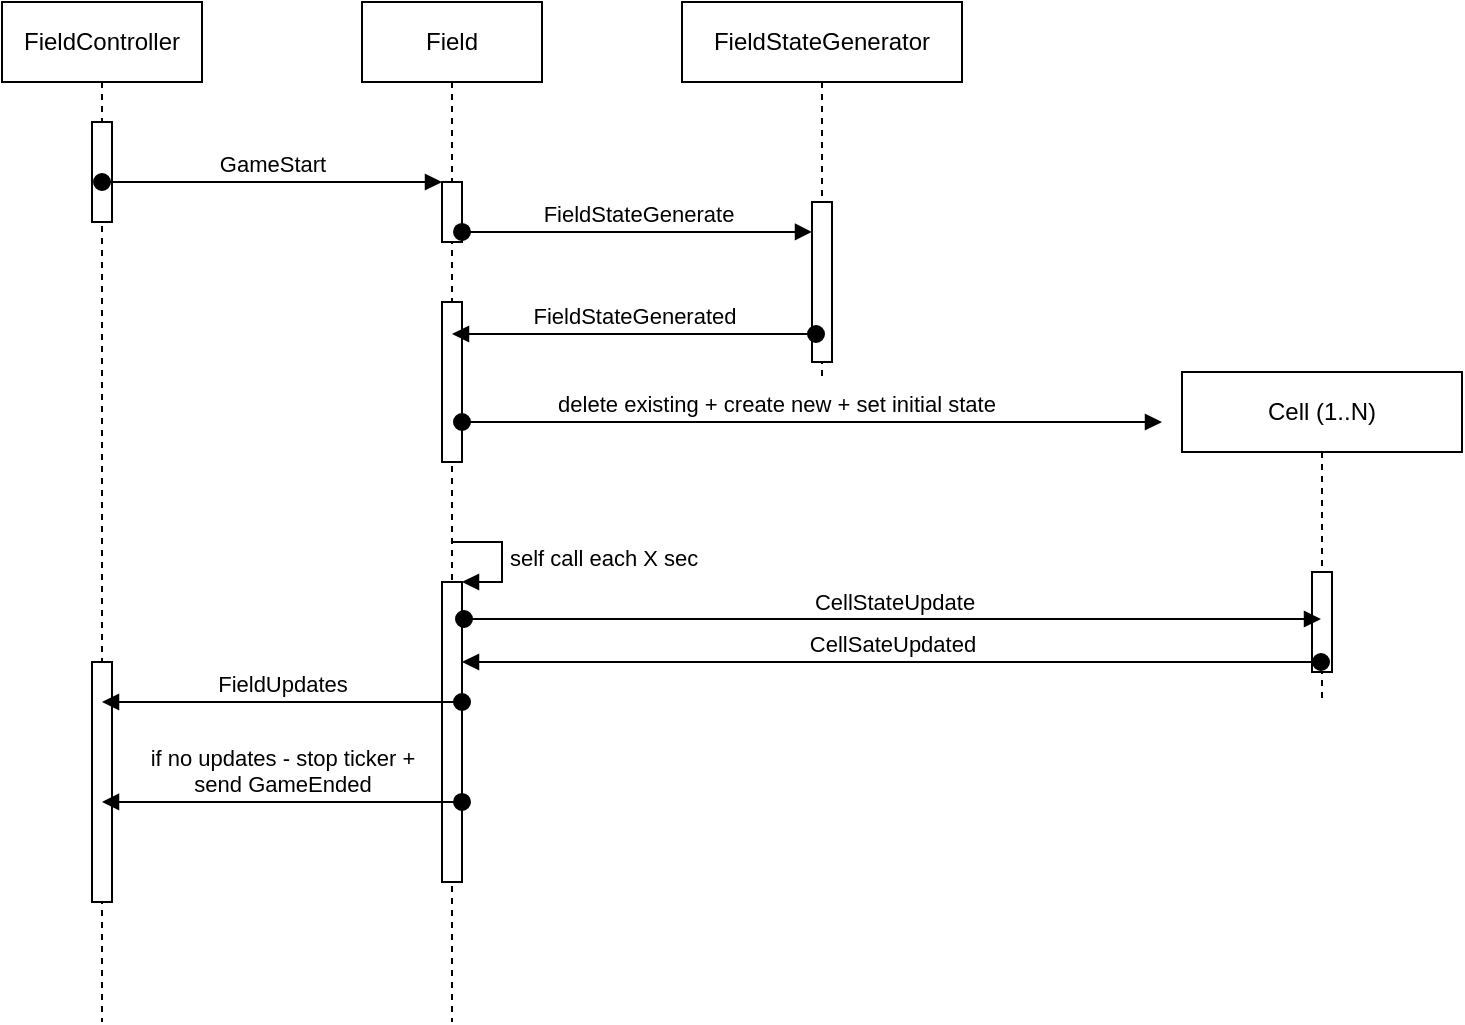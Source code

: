 <mxfile version="13.6.2" type="device"><diagram id="hmKmrg8kDx27dhFUMbB1" name="Page-1"><mxGraphModel dx="1035" dy="567" grid="1" gridSize="10" guides="1" tooltips="1" connect="1" arrows="1" fold="1" page="1" pageScale="1" pageWidth="850" pageHeight="1100" math="0" shadow="0"><root><mxCell id="0"/><mxCell id="1" parent="0"/><mxCell id="R1Av_1OV42-F5K3nojmn-7" value="FieldController" style="shape=umlLifeline;perimeter=lifelinePerimeter;whiteSpace=wrap;html=1;container=1;collapsible=0;recursiveResize=0;outlineConnect=0;" vertex="1" parent="1"><mxGeometry x="30" y="10" width="100" height="510" as="geometry"/></mxCell><mxCell id="R1Av_1OV42-F5K3nojmn-15" value="" style="html=1;points=[];perimeter=orthogonalPerimeter;" vertex="1" parent="R1Av_1OV42-F5K3nojmn-7"><mxGeometry x="45" y="60" width="10" height="50" as="geometry"/></mxCell><mxCell id="R1Av_1OV42-F5K3nojmn-28" value="" style="html=1;points=[];perimeter=orthogonalPerimeter;" vertex="1" parent="R1Av_1OV42-F5K3nojmn-7"><mxGeometry x="45" y="330" width="10" height="120" as="geometry"/></mxCell><mxCell id="R1Av_1OV42-F5K3nojmn-9" value="Field" style="shape=umlLifeline;perimeter=lifelinePerimeter;whiteSpace=wrap;html=1;container=1;collapsible=0;recursiveResize=0;outlineConnect=0;" vertex="1" parent="1"><mxGeometry x="210" y="10" width="90" height="510" as="geometry"/></mxCell><mxCell id="R1Av_1OV42-F5K3nojmn-12" value="" style="html=1;points=[];perimeter=orthogonalPerimeter;" vertex="1" parent="R1Av_1OV42-F5K3nojmn-9"><mxGeometry x="40" y="90" width="10" height="30" as="geometry"/></mxCell><mxCell id="R1Av_1OV42-F5K3nojmn-18" value="" style="html=1;points=[];perimeter=orthogonalPerimeter;" vertex="1" parent="R1Av_1OV42-F5K3nojmn-9"><mxGeometry x="40" y="150" width="10" height="80" as="geometry"/></mxCell><mxCell id="R1Av_1OV42-F5K3nojmn-20" value="delete existing + create new + set initial state" style="html=1;verticalAlign=bottom;startArrow=oval;startFill=1;endArrow=block;startSize=8;" edge="1" parent="R1Av_1OV42-F5K3nojmn-9"><mxGeometry x="-0.103" width="60" relative="1" as="geometry"><mxPoint x="50" y="210" as="sourcePoint"/><mxPoint x="400" y="210" as="targetPoint"/><mxPoint as="offset"/></mxGeometry></mxCell><mxCell id="R1Av_1OV42-F5K3nojmn-21" value="" style="html=1;points=[];perimeter=orthogonalPerimeter;" vertex="1" parent="R1Av_1OV42-F5K3nojmn-9"><mxGeometry x="40" y="290" width="10" height="150" as="geometry"/></mxCell><mxCell id="R1Av_1OV42-F5K3nojmn-22" value="self call each X sec" style="edgeStyle=orthogonalEdgeStyle;html=1;align=left;spacingLeft=2;endArrow=block;rounded=0;entryX=1;entryY=0;" edge="1" target="R1Av_1OV42-F5K3nojmn-21" parent="R1Av_1OV42-F5K3nojmn-9"><mxGeometry relative="1" as="geometry"><mxPoint x="45" y="270" as="sourcePoint"/><Array as="points"><mxPoint x="70" y="270"/></Array></mxGeometry></mxCell><mxCell id="R1Av_1OV42-F5K3nojmn-10" value="&lt;div&gt;FieldStateGenerator&lt;/div&gt;" style="shape=umlLifeline;perimeter=lifelinePerimeter;whiteSpace=wrap;html=1;container=1;collapsible=0;recursiveResize=0;outlineConnect=0;" vertex="1" parent="1"><mxGeometry x="370" y="10" width="140" height="190" as="geometry"/></mxCell><mxCell id="R1Av_1OV42-F5K3nojmn-16" value="" style="html=1;points=[];perimeter=orthogonalPerimeter;" vertex="1" parent="R1Av_1OV42-F5K3nojmn-10"><mxGeometry x="65" y="100" width="10" height="80" as="geometry"/></mxCell><mxCell id="R1Av_1OV42-F5K3nojmn-11" value="Cell (1..N)" style="shape=umlLifeline;perimeter=lifelinePerimeter;whiteSpace=wrap;html=1;container=1;collapsible=0;recursiveResize=0;outlineConnect=0;" vertex="1" parent="1"><mxGeometry x="620" y="195" width="140" height="165" as="geometry"/></mxCell><mxCell id="R1Av_1OV42-F5K3nojmn-26" value="" style="html=1;points=[];perimeter=orthogonalPerimeter;" vertex="1" parent="R1Av_1OV42-F5K3nojmn-11"><mxGeometry x="65" y="100" width="10" height="50" as="geometry"/></mxCell><mxCell id="R1Av_1OV42-F5K3nojmn-13" value="GameStart" style="html=1;verticalAlign=bottom;startArrow=oval;endArrow=block;startSize=8;" edge="1" target="R1Av_1OV42-F5K3nojmn-12" parent="1" source="R1Av_1OV42-F5K3nojmn-7"><mxGeometry relative="1" as="geometry"><mxPoint x="190" y="100" as="sourcePoint"/><Array as="points"><mxPoint x="160" y="100"/></Array></mxGeometry></mxCell><mxCell id="R1Av_1OV42-F5K3nojmn-17" value="FieldStateGenerate" style="html=1;verticalAlign=bottom;startArrow=oval;endArrow=block;startSize=8;exitX=1;exitY=0.833;exitDx=0;exitDy=0;exitPerimeter=0;" edge="1" target="R1Av_1OV42-F5K3nojmn-16" parent="1" source="R1Av_1OV42-F5K3nojmn-12"><mxGeometry relative="1" as="geometry"><mxPoint x="375" y="110" as="sourcePoint"/></mxGeometry></mxCell><mxCell id="R1Av_1OV42-F5K3nojmn-19" value="FieldStateGenerated" style="html=1;verticalAlign=bottom;startArrow=oval;startFill=1;endArrow=block;startSize=8;exitX=0.2;exitY=0.825;exitDx=0;exitDy=0;exitPerimeter=0;" edge="1" parent="1" source="R1Av_1OV42-F5K3nojmn-16" target="R1Av_1OV42-F5K3nojmn-9"><mxGeometry width="60" relative="1" as="geometry"><mxPoint x="390" y="270" as="sourcePoint"/><mxPoint x="450" y="270" as="targetPoint"/></mxGeometry></mxCell><mxCell id="R1Av_1OV42-F5K3nojmn-24" value="CellStateUpdate" style="html=1;verticalAlign=bottom;startArrow=oval;startFill=1;endArrow=block;startSize=8;exitX=1.1;exitY=0.375;exitDx=0;exitDy=0;exitPerimeter=0;" edge="1" parent="1" target="R1Av_1OV42-F5K3nojmn-11"><mxGeometry width="60" relative="1" as="geometry"><mxPoint x="261" y="318.5" as="sourcePoint"/><mxPoint x="629.5" y="318.5" as="targetPoint"/></mxGeometry></mxCell><mxCell id="R1Av_1OV42-F5K3nojmn-25" value="CellSateUpdated" style="html=1;verticalAlign=bottom;startArrow=oval;startFill=1;endArrow=block;startSize=8;" edge="1" parent="1" source="R1Av_1OV42-F5K3nojmn-11" target="R1Av_1OV42-F5K3nojmn-21"><mxGeometry width="60" relative="1" as="geometry"><mxPoint x="390" y="290" as="sourcePoint"/><mxPoint x="450" y="290" as="targetPoint"/><Array as="points"><mxPoint x="480" y="340"/></Array></mxGeometry></mxCell><mxCell id="R1Av_1OV42-F5K3nojmn-27" value="FieldUpdates" style="html=1;verticalAlign=bottom;startArrow=oval;startFill=1;endArrow=block;startSize=8;exitX=1;exitY=0.4;exitDx=0;exitDy=0;exitPerimeter=0;" edge="1" parent="1" source="R1Av_1OV42-F5K3nojmn-21" target="R1Av_1OV42-F5K3nojmn-7"><mxGeometry width="60" relative="1" as="geometry"><mxPoint x="390" y="290" as="sourcePoint"/><mxPoint x="450" y="290" as="targetPoint"/></mxGeometry></mxCell><mxCell id="R1Av_1OV42-F5K3nojmn-29" value="&lt;div&gt;if no updates - stop ticker +&lt;/div&gt;&lt;div&gt;send GameEnded&lt;br&gt;&lt;/div&gt;" style="html=1;verticalAlign=bottom;startArrow=oval;startFill=1;endArrow=block;startSize=8;exitX=1;exitY=0.733;exitDx=0;exitDy=0;exitPerimeter=0;" edge="1" parent="1" source="R1Av_1OV42-F5K3nojmn-21" target="R1Av_1OV42-F5K3nojmn-7"><mxGeometry width="60" relative="1" as="geometry"><mxPoint x="270" y="290" as="sourcePoint"/><mxPoint x="340" y="420" as="targetPoint"/></mxGeometry></mxCell></root></mxGraphModel></diagram></mxfile>